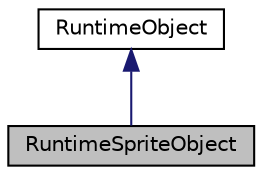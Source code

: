 digraph "RuntimeSpriteObject"
{
  edge [fontname="Helvetica",fontsize="10",labelfontname="Helvetica",labelfontsize="10"];
  node [fontname="Helvetica",fontsize="10",shape=record];
  Node1 [label="RuntimeSpriteObject",height=0.2,width=0.4,color="black", fillcolor="grey75", style="filled" fontcolor="black"];
  Node2 -> Node1 [dir="back",color="midnightblue",fontsize="10",style="solid",fontname="Helvetica"];
  Node2 [label="RuntimeObject",height=0.2,width=0.4,color="black", fillcolor="white", style="filled",URL="$d0/d3b/class_runtime_object.html",tooltip="A RuntimeObject is something displayed on the scene. "];
}

